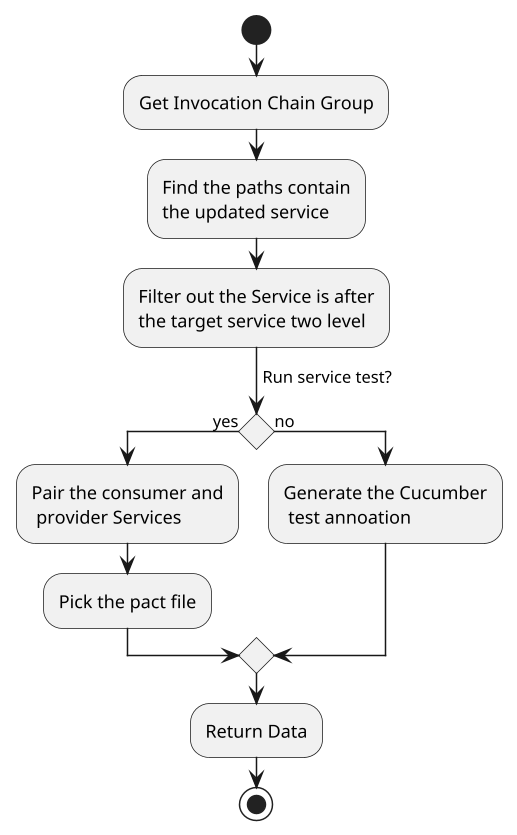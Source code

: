 @startuml
scale 1.5
start
:Get Invocation Chain Group;
:Find the paths contain\nthe updated service;
:Filter out the Service is after\nthe target service two level;
->Run service test?;
if() then (yes)
    :Pair the consumer and\n provider Services;
    :Pick the pact file;
else (no)
    :Generate the Cucumber\n test annoation;
endif
:Return Data;
stop
@enduml